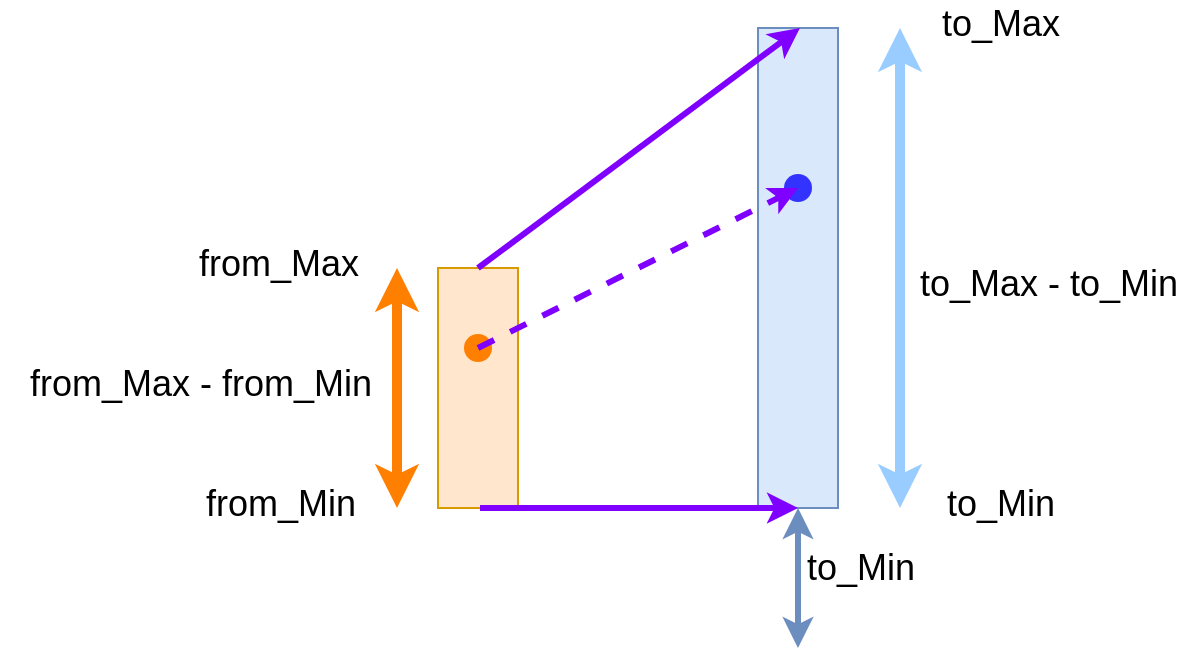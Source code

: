 <mxfile version="20.2.3" type="device"><diagram id="07fea595-8f29-1299-0266-81d95cde20df" name="Page-1"><mxGraphModel dx="-1236" dy="-153" grid="1" gridSize="10" guides="1" tooltips="1" connect="1" arrows="1" fold="1" page="1" pageScale="1" pageWidth="1169" pageHeight="827" background="none" math="0" shadow="0"><root><mxCell id="0"/><mxCell id="1" parent="0"/><mxCell id="728" value="" style="whiteSpace=wrap;fillColor=#FFE6CC;gradientDirection=east;strokeColor=#d79b00;html=1;" parent="1" vertex="1"><mxGeometry x="2619" y="1011" width="40" height="120" as="geometry"/></mxCell><mxCell id="730" value="" style="whiteSpace=wrap;fillColor=#dae8fc;gradientDirection=east;strokeColor=#6c8ebf;html=1;strokeWidth=1;" parent="1" vertex="1"><mxGeometry x="2779" y="891" width="40" height="240" as="geometry"/></mxCell><mxCell id="738" value="to_Min" style="text;spacingTop=-5;align=center;verticalAlign=middle;fontStyle=0;html=1;fontSize=18;points=[];strokeColor=none;" parent="1" vertex="1"><mxGeometry x="2860" y="1121" width="80" height="20" as="geometry"/></mxCell><mxCell id="746" value="from_Min" style="text;spacingTop=-5;align=center;verticalAlign=middle;fontStyle=0;html=1;fontSize=18;points=[]" parent="1" vertex="1"><mxGeometry x="2490" y="1121" width="100" height="20" as="geometry"/></mxCell><mxCell id="747" value="from_Max" style="text;spacingTop=-5;align=center;verticalAlign=middle;fontStyle=0;html=1;fontSize=18;points=[]" parent="1" vertex="1"><mxGeometry x="2489" y="1001" width="100" height="20" as="geometry"/></mxCell><mxCell id="752" value="to_Max" style="text;spacingTop=-5;align=center;verticalAlign=middle;fontStyle=0;html=1;fontSize=18;points=[];strokeColor=none;" parent="1" vertex="1"><mxGeometry x="2860" y="881" width="80" height="20" as="geometry"/></mxCell><mxCell id="6046WBYk6EkBgGZitrkz-754" value="" style="endArrow=classic;html=1;rounded=0;entryX=0.5;entryY=1;entryDx=0;entryDy=0;fillColor=#e1d5e7;strokeColor=#7F00FF;strokeWidth=3;" edge="1" parent="1" target="730"><mxGeometry width="50" height="50" relative="1" as="geometry"><mxPoint x="2640" y="1131" as="sourcePoint"/><mxPoint x="2709" y="1121" as="targetPoint"/></mxGeometry></mxCell><mxCell id="6046WBYk6EkBgGZitrkz-755" value="" style="endArrow=classic;html=1;rounded=0;exitX=0.5;exitY=0;exitDx=0;exitDy=0;fillColor=#e1d5e7;strokeColor=#7F00FF;strokeWidth=3;" edge="1" parent="1" source="728"><mxGeometry width="50" height="50" relative="1" as="geometry"><mxPoint x="2929" y="1011" as="sourcePoint"/><mxPoint x="2800" y="891" as="targetPoint"/></mxGeometry></mxCell><mxCell id="6046WBYk6EkBgGZitrkz-756" value="" style="endArrow=classic;startArrow=classic;html=1;rounded=0;strokeWidth=3;entryX=0.25;entryY=1;entryDx=0;entryDy=0;fillColor=#dae8fc;strokeColor=#6c8ebf;" edge="1" parent="1"><mxGeometry width="50" height="50" relative="1" as="geometry"><mxPoint x="2799" y="1201" as="sourcePoint"/><mxPoint x="2799" y="1131" as="targetPoint"/></mxGeometry></mxCell><mxCell id="6046WBYk6EkBgGZitrkz-757" value="to_Min" style="text;spacingTop=-5;align=center;verticalAlign=middle;fontStyle=0;html=1;fontSize=18;points=[];strokeColor=none;" vertex="1" parent="1"><mxGeometry x="2800" y="1153" width="60" height="20" as="geometry"/></mxCell><mxCell id="6046WBYk6EkBgGZitrkz-759" value="" style="endArrow=classic;startArrow=classic;html=1;rounded=0;strokeWidth=5;fillColor=#ffe6cc;strokeColor=#FF8000;" edge="1" parent="1"><mxGeometry width="50" height="50" relative="1" as="geometry"><mxPoint x="2598.5" y="1131" as="sourcePoint"/><mxPoint x="2598.5" y="1011" as="targetPoint"/></mxGeometry></mxCell><mxCell id="6046WBYk6EkBgGZitrkz-760" value="from_Max - from_Min" style="text;spacingTop=-5;align=center;verticalAlign=middle;fontStyle=0;html=1;fontSize=18;points=[]" vertex="1" parent="1"><mxGeometry x="2400" y="1061" width="200" height="20" as="geometry"/></mxCell><mxCell id="6046WBYk6EkBgGZitrkz-761" value="to_Max - to_Min" style="text;spacingTop=-5;align=center;verticalAlign=middle;fontStyle=0;html=1;fontSize=18;points=[]" vertex="1" parent="1"><mxGeometry x="2849" y="1011" width="150" height="20" as="geometry"/></mxCell><mxCell id="6046WBYk6EkBgGZitrkz-763" value="" style="endArrow=classic;startArrow=classic;html=1;rounded=0;strokeColor=#99CCFF;strokeWidth=5;fillColor=#dae8fc;" edge="1" parent="1"><mxGeometry width="50" height="50" relative="1" as="geometry"><mxPoint x="2850" y="1131" as="sourcePoint"/><mxPoint x="2850" y="891" as="targetPoint"/></mxGeometry></mxCell><mxCell id="6046WBYk6EkBgGZitrkz-764" value="" style="shape=waypoint;sketch=0;fillStyle=solid;size=6;pointerEvents=1;points=[];fillColor=none;resizable=0;rotatable=0;perimeter=centerPerimeter;snapToPoint=1;strokeColor=#FF8000;strokeWidth=5;" vertex="1" parent="1"><mxGeometry x="2619" y="1031" width="40" height="40" as="geometry"/></mxCell><mxCell id="6046WBYk6EkBgGZitrkz-765" value="" style="shape=waypoint;sketch=0;fillStyle=solid;size=6;pointerEvents=1;points=[];fillColor=none;resizable=0;rotatable=0;perimeter=centerPerimeter;snapToPoint=1;strokeColor=#3333FF;strokeWidth=5;" vertex="1" parent="1"><mxGeometry x="2779" y="951" width="40" height="40" as="geometry"/></mxCell><mxCell id="6046WBYk6EkBgGZitrkz-767" value="" style="endArrow=classic;html=1;rounded=0;sourcePerimeterSpacing=5;targetPerimeterSpacing=5;strokeColor=#7F00FF;strokeWidth=3;jumpSize=6;exitX=0.5;exitY=0.45;exitDx=0;exitDy=0;exitPerimeter=0;endSize=5;startSize=5;dashed=1;" edge="1" parent="1" source="6046WBYk6EkBgGZitrkz-764" target="6046WBYk6EkBgGZitrkz-765"><mxGeometry width="50" height="50" relative="1" as="geometry"><mxPoint x="2600" y="1011" as="sourcePoint"/><mxPoint x="2650" y="961" as="targetPoint"/></mxGeometry></mxCell></root></mxGraphModel></diagram></mxfile>